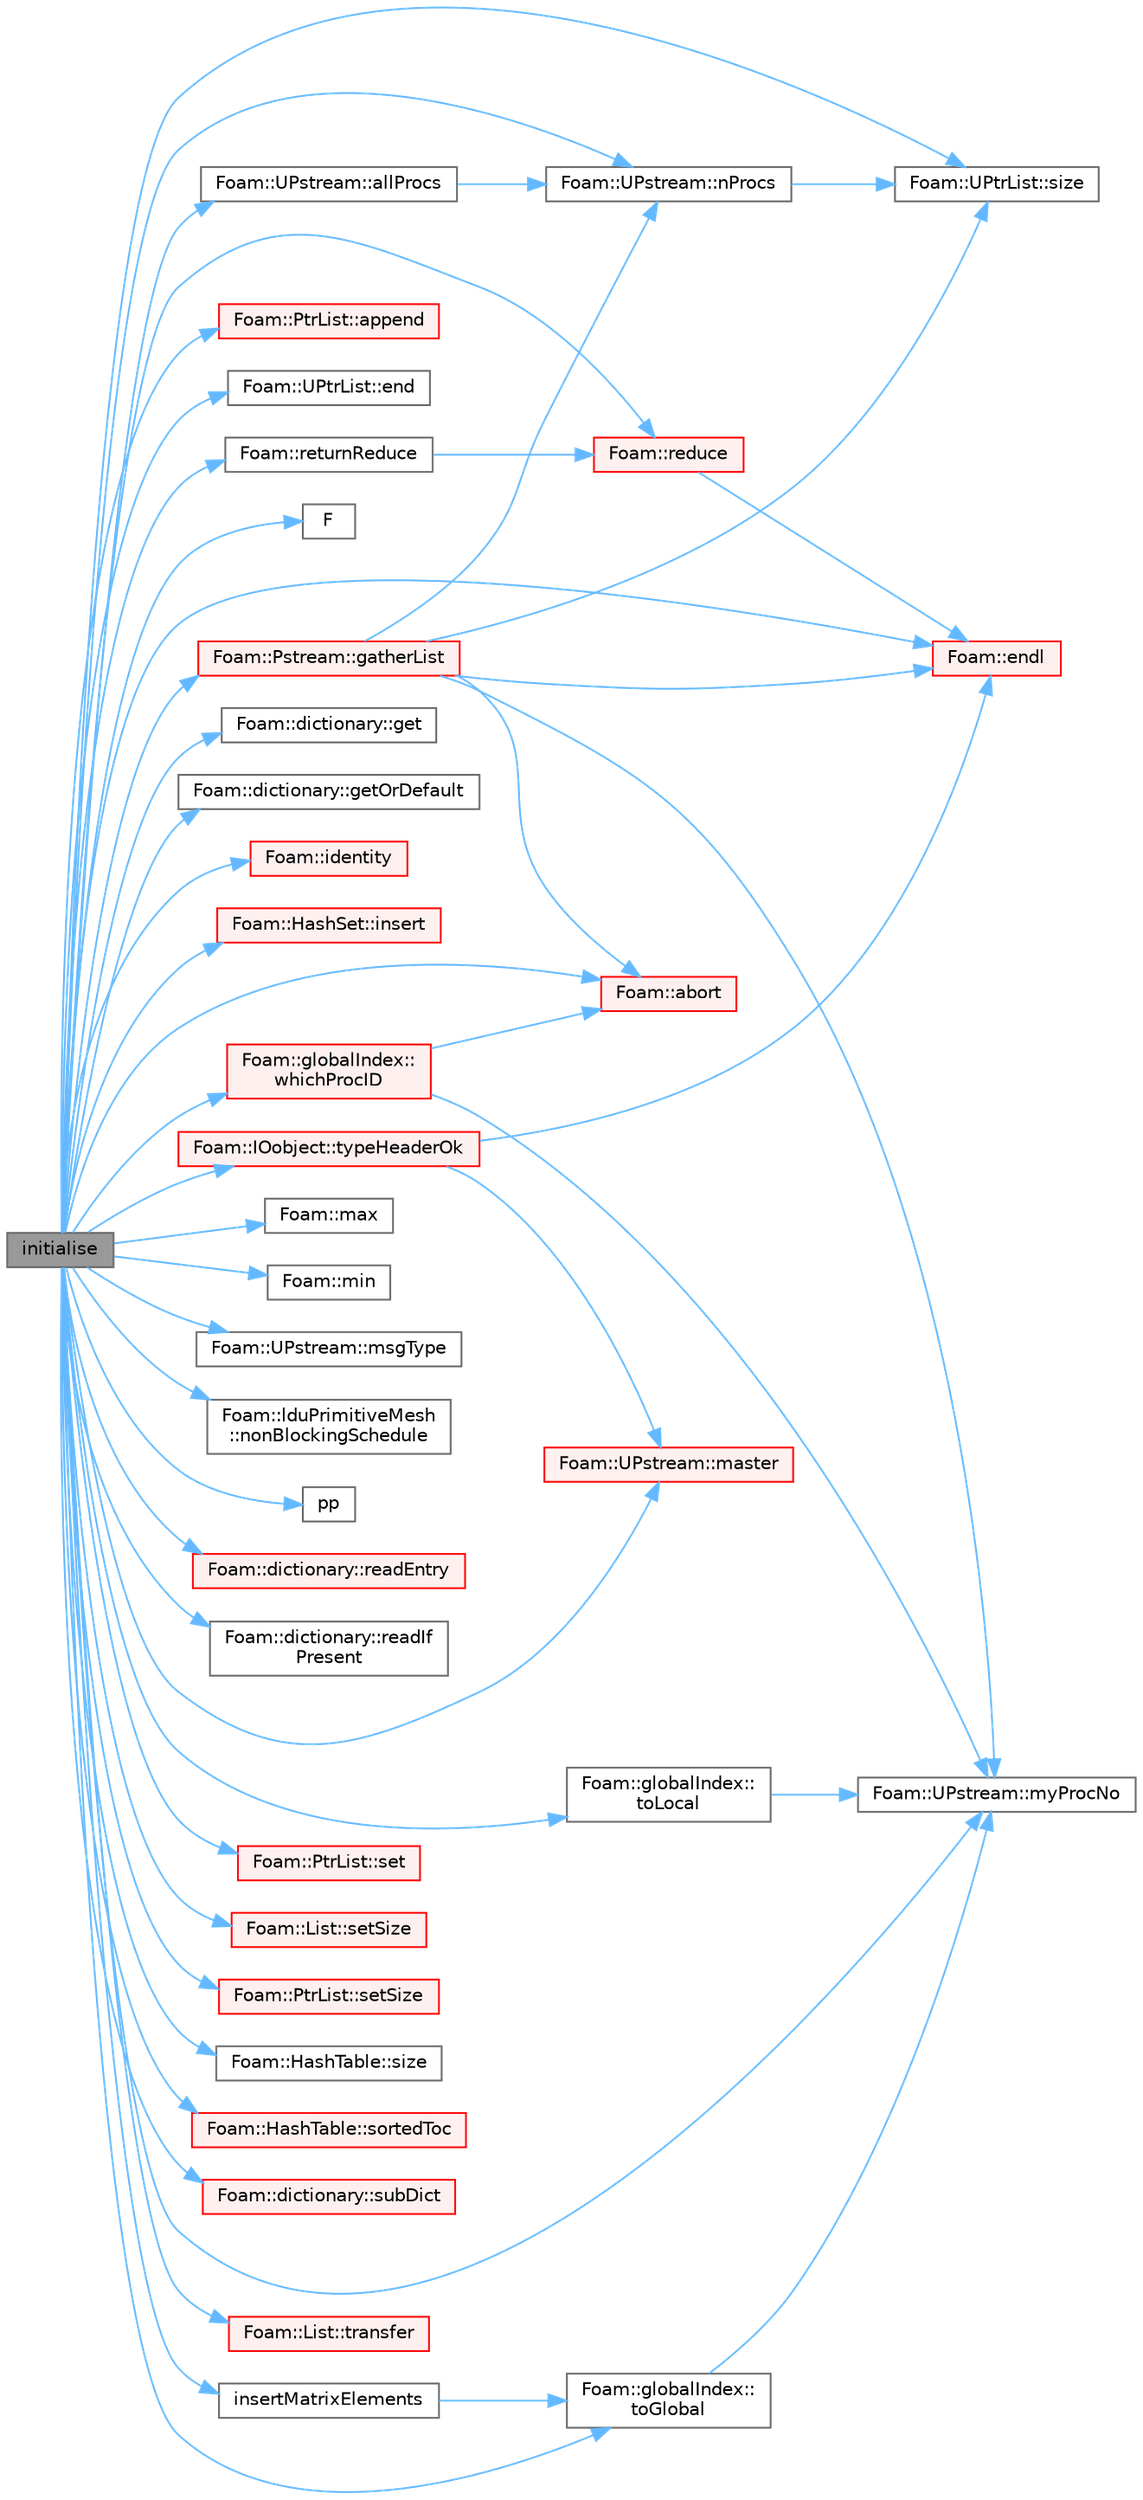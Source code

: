 digraph "initialise"
{
 // LATEX_PDF_SIZE
  bgcolor="transparent";
  edge [fontname=Helvetica,fontsize=10,labelfontname=Helvetica,labelfontsize=10];
  node [fontname=Helvetica,fontsize=10,shape=box,height=0.2,width=0.4];
  rankdir="LR";
  Node1 [id="Node000001",label="initialise",height=0.2,width=0.4,color="gray40", fillcolor="grey60", style="filled", fontcolor="black",tooltip=" "];
  Node1 -> Node2 [id="edge1_Node000001_Node000002",color="steelblue1",style="solid",tooltip=" "];
  Node2 [id="Node000002",label="Foam::abort",height=0.2,width=0.4,color="red", fillcolor="#FFF0F0", style="filled",URL="$namespaceFoam.html#aa346d711a4494a48e7c8aa9316f24263",tooltip=" "];
  Node1 -> Node4 [id="edge2_Node000001_Node000004",color="steelblue1",style="solid",tooltip=" "];
  Node4 [id="Node000004",label="Foam::UPstream::allProcs",height=0.2,width=0.4,color="grey40", fillcolor="white", style="filled",URL="$classFoam_1_1UPstream.html#a9a9c539400a44dbb4ef570a279d89d12",tooltip=" "];
  Node4 -> Node5 [id="edge3_Node000004_Node000005",color="steelblue1",style="solid",tooltip=" "];
  Node5 [id="Node000005",label="Foam::UPstream::nProcs",height=0.2,width=0.4,color="grey40", fillcolor="white", style="filled",URL="$classFoam_1_1UPstream.html#a7db00ff752d312e8138599b99537f5e4",tooltip=" "];
  Node5 -> Node6 [id="edge4_Node000005_Node000006",color="steelblue1",style="solid",tooltip=" "];
  Node6 [id="Node000006",label="Foam::UPtrList::size",height=0.2,width=0.4,color="grey40", fillcolor="white", style="filled",URL="$classFoam_1_1UPtrList.html#a95603446b248fe1ecf5dc59bcc2eaff0",tooltip=" "];
  Node1 -> Node7 [id="edge5_Node000001_Node000007",color="steelblue1",style="solid",tooltip=" "];
  Node7 [id="Node000007",label="Foam::PtrList::append",height=0.2,width=0.4,color="red", fillcolor="#FFF0F0", style="filled",URL="$classFoam_1_1PtrList.html#a9846c2ecbc3f323d5dc356dedb2c6cbd",tooltip=" "];
  Node1 -> Node11 [id="edge6_Node000001_Node000011",color="steelblue1",style="solid",tooltip=" "];
  Node11 [id="Node000011",label="Foam::UPtrList::end",height=0.2,width=0.4,color="grey40", fillcolor="white", style="filled",URL="$classFoam_1_1UPtrList.html#ad012611e5b1ceb9b9a3b23bbf3c19902",tooltip=" "];
  Node1 -> Node12 [id="edge7_Node000001_Node000012",color="steelblue1",style="solid",tooltip=" "];
  Node12 [id="Node000012",label="Foam::endl",height=0.2,width=0.4,color="red", fillcolor="#FFF0F0", style="filled",URL="$namespaceFoam.html#a7d5eca45a323264dc5fe811500ebda47",tooltip=" "];
  Node1 -> Node16 [id="edge8_Node000001_Node000016",color="steelblue1",style="solid",tooltip=" "];
  Node16 [id="Node000016",label="F",height=0.2,width=0.4,color="grey40", fillcolor="white", style="filled",URL="$multiphase_2twoPhaseEulerFoam_2pU_2pEqn_8H.html#a0fd6c680e7914ea17e626bbef00299f1",tooltip=" "];
  Node1 -> Node17 [id="edge9_Node000001_Node000017",color="steelblue1",style="solid",tooltip=" "];
  Node17 [id="Node000017",label="Foam::Pstream::gatherList",height=0.2,width=0.4,color="red", fillcolor="#FFF0F0", style="filled",URL="$classFoam_1_1Pstream.html#a5f2c39c18360c2508bad8e3af874ab52",tooltip=" "];
  Node17 -> Node2 [id="edge10_Node000017_Node000002",color="steelblue1",style="solid",tooltip=" "];
  Node17 -> Node12 [id="edge11_Node000017_Node000012",color="steelblue1",style="solid",tooltip=" "];
  Node17 -> Node20 [id="edge12_Node000017_Node000020",color="steelblue1",style="solid",tooltip=" "];
  Node20 [id="Node000020",label="Foam::UPstream::myProcNo",height=0.2,width=0.4,color="grey40", fillcolor="white", style="filled",URL="$classFoam_1_1UPstream.html#a18ae428d3236c638ac680fa9f506c11a",tooltip=" "];
  Node17 -> Node5 [id="edge13_Node000017_Node000005",color="steelblue1",style="solid",tooltip=" "];
  Node17 -> Node6 [id="edge14_Node000017_Node000006",color="steelblue1",style="solid",tooltip=" "];
  Node1 -> Node23 [id="edge15_Node000001_Node000023",color="steelblue1",style="solid",tooltip=" "];
  Node23 [id="Node000023",label="Foam::dictionary::get",height=0.2,width=0.4,color="grey40", fillcolor="white", style="filled",URL="$classFoam_1_1dictionary.html#a1846a52a734e28fd29097411f91f3128",tooltip=" "];
  Node1 -> Node24 [id="edge16_Node000001_Node000024",color="steelblue1",style="solid",tooltip=" "];
  Node24 [id="Node000024",label="Foam::dictionary::getOrDefault",height=0.2,width=0.4,color="grey40", fillcolor="white", style="filled",URL="$classFoam_1_1dictionary.html#a65eb4a7f7d50c4021247b03acfccc328",tooltip=" "];
  Node1 -> Node25 [id="edge17_Node000001_Node000025",color="steelblue1",style="solid",tooltip=" "];
  Node25 [id="Node000025",label="Foam::identity",height=0.2,width=0.4,color="red", fillcolor="#FFF0F0", style="filled",URL="$namespaceFoam.html#a14e1da6db5665f43c1e588eab475eabf",tooltip=" "];
  Node1 -> Node28 [id="edge18_Node000001_Node000028",color="steelblue1",style="solid",tooltip=" "];
  Node28 [id="Node000028",label="Foam::HashSet::insert",height=0.2,width=0.4,color="red", fillcolor="#FFF0F0", style="filled",URL="$classFoam_1_1HashSet.html#a49f0753d9652681fc3a81f59951a0ad7",tooltip=" "];
  Node1 -> Node30 [id="edge19_Node000001_Node000030",color="steelblue1",style="solid",tooltip=" "];
  Node30 [id="Node000030",label="insertMatrixElements",height=0.2,width=0.4,color="grey40", fillcolor="white", style="filled",URL="$classFoam_1_1radiation_1_1viewFactor.html#af27511879508d3a477fafb425251277a",tooltip=" "];
  Node30 -> Node31 [id="edge20_Node000030_Node000031",color="steelblue1",style="solid",tooltip=" "];
  Node31 [id="Node000031",label="Foam::globalIndex::\ltoGlobal",height=0.2,width=0.4,color="grey40", fillcolor="white", style="filled",URL="$classFoam_1_1globalIndex.html#a6e3eb58016c27d6ea3dddea039e43ed5",tooltip=" "];
  Node31 -> Node20 [id="edge21_Node000031_Node000020",color="steelblue1",style="solid",tooltip=" "];
  Node1 -> Node32 [id="edge22_Node000001_Node000032",color="steelblue1",style="solid",tooltip=" "];
  Node32 [id="Node000032",label="Foam::UPstream::master",height=0.2,width=0.4,color="red", fillcolor="#FFF0F0", style="filled",URL="$classFoam_1_1UPstream.html#a60159c36fcc2e247e0cb24b89914f1e4",tooltip=" "];
  Node1 -> Node34 [id="edge23_Node000001_Node000034",color="steelblue1",style="solid",tooltip=" "];
  Node34 [id="Node000034",label="Foam::max",height=0.2,width=0.4,color="grey40", fillcolor="white", style="filled",URL="$namespaceFoam.html#a0e0c00c14acbabe88eec56a8b0fa2806",tooltip=" "];
  Node1 -> Node35 [id="edge24_Node000001_Node000035",color="steelblue1",style="solid",tooltip=" "];
  Node35 [id="Node000035",label="Foam::min",height=0.2,width=0.4,color="grey40", fillcolor="white", style="filled",URL="$namespaceFoam.html#a96b65441175bbfb9a869045dc05fb0b9",tooltip=" "];
  Node1 -> Node36 [id="edge25_Node000001_Node000036",color="steelblue1",style="solid",tooltip=" "];
  Node36 [id="Node000036",label="Foam::UPstream::msgType",height=0.2,width=0.4,color="grey40", fillcolor="white", style="filled",URL="$classFoam_1_1UPstream.html#a3509578c950204a2eb568761a6c419e4",tooltip=" "];
  Node1 -> Node20 [id="edge26_Node000001_Node000020",color="steelblue1",style="solid",tooltip=" "];
  Node1 -> Node37 [id="edge27_Node000001_Node000037",color="steelblue1",style="solid",tooltip=" "];
  Node37 [id="Node000037",label="Foam::lduPrimitiveMesh\l::nonBlockingSchedule",height=0.2,width=0.4,color="grey40", fillcolor="white", style="filled",URL="$classFoam_1_1lduPrimitiveMesh.html#a9856d5e3d415f6c0261848570a110e61",tooltip=" "];
  Node1 -> Node5 [id="edge28_Node000001_Node000005",color="steelblue1",style="solid",tooltip=" "];
  Node1 -> Node38 [id="edge29_Node000001_Node000038",color="steelblue1",style="solid",tooltip=" "];
  Node38 [id="Node000038",label="pp",height=0.2,width=0.4,color="grey40", fillcolor="white", style="filled",URL="$checkPatchTopology_8H.html#a62bd17b324c5b9481f03d4b6d6e09f88",tooltip=" "];
  Node1 -> Node39 [id="edge30_Node000001_Node000039",color="steelblue1",style="solid",tooltip=" "];
  Node39 [id="Node000039",label="Foam::dictionary::readEntry",height=0.2,width=0.4,color="red", fillcolor="#FFF0F0", style="filled",URL="$classFoam_1_1dictionary.html#a32e06812ab7dedd7ffe59fc7d8102346",tooltip=" "];
  Node1 -> Node44 [id="edge31_Node000001_Node000044",color="steelblue1",style="solid",tooltip=" "];
  Node44 [id="Node000044",label="Foam::dictionary::readIf\lPresent",height=0.2,width=0.4,color="grey40", fillcolor="white", style="filled",URL="$classFoam_1_1dictionary.html#a9dce338cb241a7e8c2c390292fee0a5f",tooltip=" "];
  Node1 -> Node45 [id="edge32_Node000001_Node000045",color="steelblue1",style="solid",tooltip=" "];
  Node45 [id="Node000045",label="Foam::reduce",height=0.2,width=0.4,color="red", fillcolor="#FFF0F0", style="filled",URL="$namespaceFoam.html#a8f7f25e541aa3b46163d42df73f71c80",tooltip=" "];
  Node45 -> Node12 [id="edge33_Node000045_Node000012",color="steelblue1",style="solid",tooltip=" "];
  Node1 -> Node50 [id="edge34_Node000001_Node000050",color="steelblue1",style="solid",tooltip=" "];
  Node50 [id="Node000050",label="Foam::returnReduce",height=0.2,width=0.4,color="grey40", fillcolor="white", style="filled",URL="$namespaceFoam.html#acf61c6966eeded6a33f4925a2ab5240a",tooltip=" "];
  Node50 -> Node45 [id="edge35_Node000050_Node000045",color="steelblue1",style="solid",tooltip=" "];
  Node1 -> Node51 [id="edge36_Node000001_Node000051",color="steelblue1",style="solid",tooltip=" "];
  Node51 [id="Node000051",label="Foam::PtrList::set",height=0.2,width=0.4,color="red", fillcolor="#FFF0F0", style="filled",URL="$classFoam_1_1PtrList.html#a0e0a32f842b05e1d69f10292dc27198a",tooltip=" "];
  Node1 -> Node54 [id="edge37_Node000001_Node000054",color="steelblue1",style="solid",tooltip=" "];
  Node54 [id="Node000054",label="Foam::List::setSize",height=0.2,width=0.4,color="red", fillcolor="#FFF0F0", style="filled",URL="$classFoam_1_1List.html#a1a7984b90f8855606fc18a92a71fa99f",tooltip=" "];
  Node1 -> Node56 [id="edge38_Node000001_Node000056",color="steelblue1",style="solid",tooltip=" "];
  Node56 [id="Node000056",label="Foam::PtrList::setSize",height=0.2,width=0.4,color="red", fillcolor="#FFF0F0", style="filled",URL="$classFoam_1_1PtrList.html#a69101c7616426ea26b33577a730b73e8",tooltip=" "];
  Node1 -> Node58 [id="edge39_Node000001_Node000058",color="steelblue1",style="solid",tooltip=" "];
  Node58 [id="Node000058",label="Foam::HashTable::size",height=0.2,width=0.4,color="grey40", fillcolor="white", style="filled",URL="$classFoam_1_1HashTable.html#abc296a9a9358ca1777de98c15a4d7816",tooltip=" "];
  Node1 -> Node6 [id="edge40_Node000001_Node000006",color="steelblue1",style="solid",tooltip=" "];
  Node1 -> Node59 [id="edge41_Node000001_Node000059",color="steelblue1",style="solid",tooltip=" "];
  Node59 [id="Node000059",label="Foam::HashTable::sortedToc",height=0.2,width=0.4,color="red", fillcolor="#FFF0F0", style="filled",URL="$classFoam_1_1HashTable.html#a00e373a2c0d6161c4bcdc4453c1bb35e",tooltip=" "];
  Node1 -> Node61 [id="edge42_Node000001_Node000061",color="steelblue1",style="solid",tooltip=" "];
  Node61 [id="Node000061",label="Foam::dictionary::subDict",height=0.2,width=0.4,color="red", fillcolor="#FFF0F0", style="filled",URL="$classFoam_1_1dictionary.html#a2a39871f2c637ad85e794cf107ae37bd",tooltip=" "];
  Node1 -> Node31 [id="edge43_Node000001_Node000031",color="steelblue1",style="solid",tooltip=" "];
  Node1 -> Node62 [id="edge44_Node000001_Node000062",color="steelblue1",style="solid",tooltip=" "];
  Node62 [id="Node000062",label="Foam::globalIndex::\ltoLocal",height=0.2,width=0.4,color="grey40", fillcolor="white", style="filled",URL="$classFoam_1_1globalIndex.html#adb55002664ead0ff139348c2cabc9a6e",tooltip=" "];
  Node62 -> Node20 [id="edge45_Node000062_Node000020",color="steelblue1",style="solid",tooltip=" "];
  Node1 -> Node63 [id="edge46_Node000001_Node000063",color="steelblue1",style="solid",tooltip=" "];
  Node63 [id="Node000063",label="Foam::List::transfer",height=0.2,width=0.4,color="red", fillcolor="#FFF0F0", style="filled",URL="$classFoam_1_1List.html#a12194004a66b30e6dfd3d9faa83f6b5a",tooltip=" "];
  Node1 -> Node65 [id="edge47_Node000001_Node000065",color="steelblue1",style="solid",tooltip=" "];
  Node65 [id="Node000065",label="Foam::IOobject::typeHeaderOk",height=0.2,width=0.4,color="red", fillcolor="#FFF0F0", style="filled",URL="$classFoam_1_1IOobject.html#a48b9a53e7714e526af3603a0502a83eb",tooltip=" "];
  Node65 -> Node12 [id="edge48_Node000065_Node000012",color="steelblue1",style="solid",tooltip=" "];
  Node65 -> Node32 [id="edge49_Node000065_Node000032",color="steelblue1",style="solid",tooltip=" "];
  Node1 -> Node68 [id="edge50_Node000001_Node000068",color="steelblue1",style="solid",tooltip=" "];
  Node68 [id="Node000068",label="Foam::globalIndex::\lwhichProcID",height=0.2,width=0.4,color="red", fillcolor="#FFF0F0", style="filled",URL="$classFoam_1_1globalIndex.html#a2290e78754eefe18bf9f30479d67a004",tooltip=" "];
  Node68 -> Node2 [id="edge51_Node000068_Node000002",color="steelblue1",style="solid",tooltip=" "];
  Node68 -> Node20 [id="edge52_Node000068_Node000020",color="steelblue1",style="solid",tooltip=" "];
}
